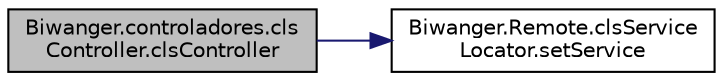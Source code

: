 digraph "Biwanger.controladores.clsController.clsController"
{
 // LATEX_PDF_SIZE
  edge [fontname="Helvetica",fontsize="10",labelfontname="Helvetica",labelfontsize="10"];
  node [fontname="Helvetica",fontsize="10",shape=record];
  rankdir="LR";
  Node1 [label="Biwanger.controladores.cls\lController.clsController",height=0.2,width=0.4,color="black", fillcolor="grey75", style="filled", fontcolor="black",tooltip=" "];
  Node1 -> Node2 [color="midnightblue",fontsize="10",style="solid",fontname="Helvetica"];
  Node2 [label="Biwanger.Remote.clsService\lLocator.setService",height=0.2,width=0.4,color="black", fillcolor="white", style="filled",URL="$class_biwanger_1_1_remote_1_1cls_service_locator.html#a2fa98628375a8541d58b212b85196069",tooltip=" "];
}
